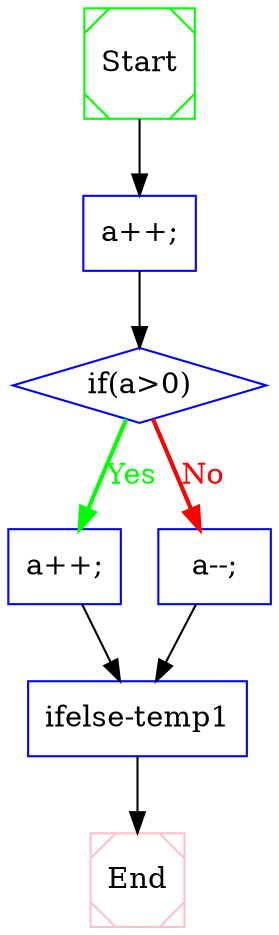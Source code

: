digraph CFG {
 1  [shape = Msquare, color = green, label = "Start", ]
 2  [shape = box, color = blue, label = "a++;", ]
 3  [shape = diamond, color = blue, label = "if(a>0)", ]
 4  [shape = box, color = blue, label = "a++;", ]
 5  [shape = box, color = blue, label = "a--;", ]
 6  [shape = box, color = blue, label = "ifelse-temp1", ]
 7  [shape = Msquare, color = pink, label = "End", ]
 1  ->  2  [style = solid, label="", fillcolor = black, color = black, fontcolor = black]

 2  ->  3  [style = solid, label="", fillcolor = black, color = black, fontcolor = black]

 3  ->  5  [style = bold, label="No", fillcolor = red, color = red, fontcolor = red]
 3  ->  4  [style = bold, label="Yes", fillcolor = green, color = green, fontcolor = green]

 4  ->  6  [style = solid, label="", fillcolor = black, color = black, fontcolor = black]

 5  ->  6  [style = solid, label="", fillcolor = black, color = black, fontcolor = black]

 6  ->  7  [style = solid, label="", fillcolor = black, color = black, fontcolor = black]


}